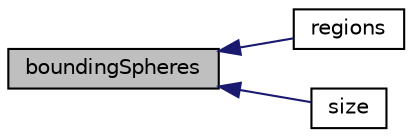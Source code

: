 digraph "boundingSpheres"
{
  bgcolor="transparent";
  edge [fontname="Helvetica",fontsize="10",labelfontname="Helvetica",labelfontsize="10"];
  node [fontname="Helvetica",fontsize="10",shape=record];
  rankdir="LR";
  Node1 [label="boundingSpheres",height=0.2,width=0.4,color="black", fillcolor="grey75", style="filled", fontcolor="black"];
  Node1 -> Node2 [dir="back",color="midnightblue",fontsize="10",style="solid",fontname="Helvetica"];
  Node2 [label="regions",height=0.2,width=0.4,color="black",URL="$a02327.html#a1b4e11fff015ce4c7233ba1f88d6f3ac",tooltip="Names of regions. "];
  Node1 -> Node3 [dir="back",color="midnightblue",fontsize="10",style="solid",fontname="Helvetica"];
  Node3 [label="size",height=0.2,width=0.4,color="black",URL="$a02327.html#aefe0792b5b0175e6022a92a906fdf053",tooltip="Range of local indices that can be returned. "];
}

